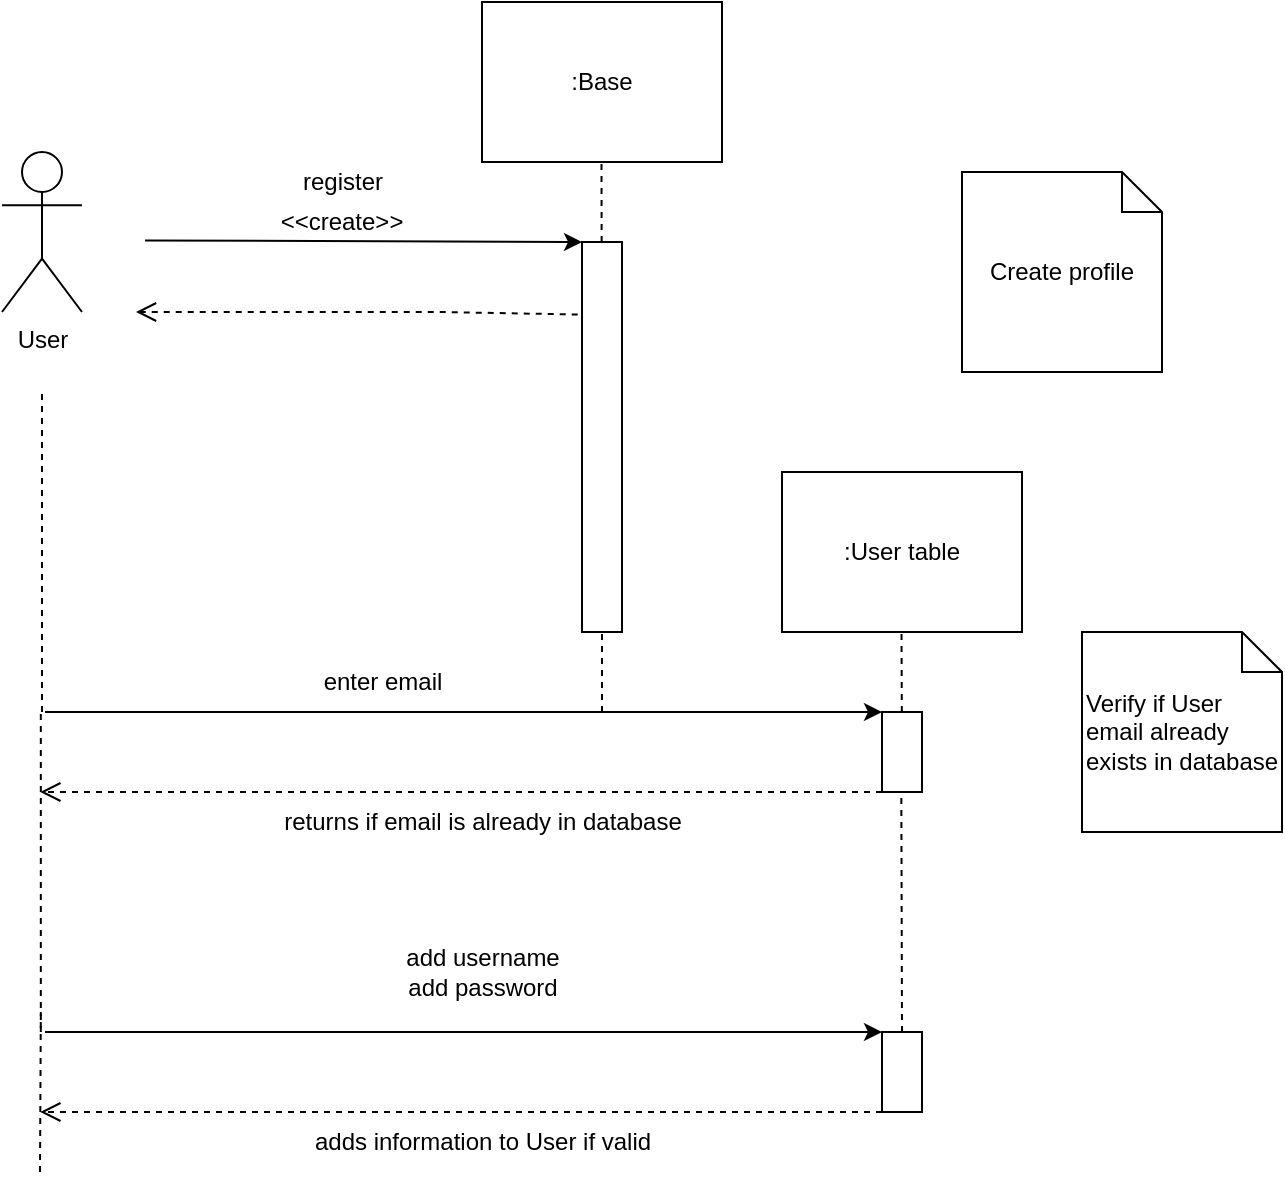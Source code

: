 <mxfile version="20.2.3" type="device"><diagram id="spdi2qjLgTtNmsL1iNhM" name="Page-1"><mxGraphModel dx="974" dy="536" grid="1" gridSize="10" guides="1" tooltips="1" connect="1" arrows="1" fold="1" page="1" pageScale="1" pageWidth="850" pageHeight="1100" math="0" shadow="0"><root><mxCell id="0"/><mxCell id="1" parent="0"/><mxCell id="3" value="User" style="shape=umlActor;verticalLabelPosition=bottom;verticalAlign=top;html=1;" parent="1" vertex="1"><mxGeometry x="160" y="240" width="40" height="80" as="geometry"/></mxCell><mxCell id="8" value=":Base" style="rounded=0;whiteSpace=wrap;html=1;" parent="1" vertex="1"><mxGeometry x="400" y="165" width="120" height="80" as="geometry"/></mxCell><mxCell id="10" value="" style="endArrow=none;dashed=1;html=1;entryX=0.5;entryY=1;entryDx=0;entryDy=0;startArrow=none;" parent="1" source="14" edge="1"><mxGeometry width="50" height="50" relative="1" as="geometry"><mxPoint x="460.25" y="325" as="sourcePoint"/><mxPoint x="459.75" y="245" as="targetPoint"/></mxGeometry></mxCell><mxCell id="11" value="" style="endArrow=classic;html=1;entryX=0;entryY=0;entryDx=0;entryDy=0;exitX=1.076;exitY=0.115;exitDx=0;exitDy=0;exitPerimeter=0;" parent="1" target="14" edge="1"><mxGeometry width="50" height="50" relative="1" as="geometry"><mxPoint x="231.52" y="284.2" as="sourcePoint"/><mxPoint x="440" y="285" as="targetPoint"/></mxGeometry></mxCell><mxCell id="14" value="" style="rounded=0;whiteSpace=wrap;html=1;" parent="1" vertex="1"><mxGeometry x="450" y="285" width="20" height="195" as="geometry"/></mxCell><mxCell id="16" value="&amp;lt;&amp;lt;create&amp;gt;&amp;gt;" style="text;html=1;strokeColor=none;fillColor=none;align=center;verticalAlign=middle;whiteSpace=wrap;rounded=0;" parent="1" vertex="1"><mxGeometry x="310" y="265" width="40" height="20" as="geometry"/></mxCell><mxCell id="22" value="register" style="text;html=1;align=center;verticalAlign=middle;resizable=0;points=[];autosize=1;strokeColor=none;fillColor=none;" parent="1" vertex="1"><mxGeometry x="300" y="240" width="60" height="30" as="geometry"/></mxCell><mxCell id="25" value="" style="endArrow=none;dashed=1;html=1;entryX=0.5;entryY=1;entryDx=0;entryDy=0;exitX=0.5;exitY=0;exitDx=0;exitDy=0;" parent="1" edge="1"><mxGeometry width="50" height="50" relative="1" as="geometry"><mxPoint x="460" y="520" as="sourcePoint"/><mxPoint x="460" y="480" as="targetPoint"/></mxGeometry></mxCell><mxCell id="27" value="Create profile" style="shape=note;size=20;whiteSpace=wrap;html=1;" parent="1" vertex="1"><mxGeometry x="640" y="250" width="100" height="100" as="geometry"/></mxCell><mxCell id="28" value="Verify if User email already exists in database" style="shape=note;size=20;whiteSpace=wrap;html=1;align=left;" parent="1" vertex="1"><mxGeometry x="700" y="480" width="100" height="100" as="geometry"/></mxCell><mxCell id="45" value="" style="endArrow=none;dashed=1;html=1;" parent="1" edge="1"><mxGeometry width="50" height="50" relative="1" as="geometry"><mxPoint x="180" y="520" as="sourcePoint"/><mxPoint x="180" y="360" as="targetPoint"/></mxGeometry></mxCell><mxCell id="55" value="" style="html=1;verticalAlign=bottom;endArrow=open;dashed=1;endSize=8;rounded=0;entryX=1;entryY=1;entryDx=0;entryDy=0;exitX=-0.107;exitY=0.186;exitDx=0;exitDy=0;exitPerimeter=0;" parent="1" source="14" edge="1"><mxGeometry relative="1" as="geometry"><mxPoint x="375" y="320.4" as="sourcePoint"/><mxPoint x="227" y="320" as="targetPoint"/><Array as="points"><mxPoint x="380" y="320"/></Array></mxGeometry></mxCell><mxCell id="K10mXw7lWHsyTxslwUvE-61" value="" style="endArrow=classic;html=1;exitX=1.076;exitY=0.115;exitDx=0;exitDy=0;exitPerimeter=0;" parent="1" edge="1"><mxGeometry width="50" height="50" relative="1" as="geometry"><mxPoint x="181.52" y="520" as="sourcePoint"/><mxPoint x="600" y="520" as="targetPoint"/></mxGeometry></mxCell><mxCell id="K10mXw7lWHsyTxslwUvE-62" value="enter email" style="text;html=1;align=center;verticalAlign=middle;resizable=0;points=[];autosize=1;strokeColor=none;fillColor=none;fontColor=#000000;" parent="1" vertex="1"><mxGeometry x="310" y="490" width="80" height="30" as="geometry"/></mxCell><mxCell id="K10mXw7lWHsyTxslwUvE-63" value=":User table" style="rounded=0;whiteSpace=wrap;html=1;" parent="1" vertex="1"><mxGeometry x="550" y="400" width="120" height="80" as="geometry"/></mxCell><mxCell id="K10mXw7lWHsyTxslwUvE-64" value="" style="endArrow=none;dashed=1;html=1;entryX=0.5;entryY=1;entryDx=0;entryDy=0;startArrow=none;" parent="1" source="K10mXw7lWHsyTxslwUvE-65" edge="1"><mxGeometry width="50" height="50" relative="1" as="geometry"><mxPoint x="610.25" y="560" as="sourcePoint"/><mxPoint x="609.75" y="480" as="targetPoint"/></mxGeometry></mxCell><mxCell id="K10mXw7lWHsyTxslwUvE-65" value="" style="rounded=0;whiteSpace=wrap;html=1;" parent="1" vertex="1"><mxGeometry x="600" y="520" width="20" height="40" as="geometry"/></mxCell><mxCell id="K10mXw7lWHsyTxslwUvE-66" value="" style="endArrow=none;dashed=1;html=1;entryX=0.5;entryY=1;entryDx=0;entryDy=0;" parent="1" edge="1"><mxGeometry width="50" height="50" relative="1" as="geometry"><mxPoint x="610" y="680" as="sourcePoint"/><mxPoint x="609.66" y="560" as="targetPoint"/></mxGeometry></mxCell><mxCell id="K10mXw7lWHsyTxslwUvE-67" value="" style="html=1;verticalAlign=bottom;endArrow=open;dashed=1;endSize=8;rounded=0;entryX=1;entryY=1;entryDx=0;entryDy=0;exitX=0;exitY=1;exitDx=0;exitDy=0;" parent="1" source="K10mXw7lWHsyTxslwUvE-65" edge="1"><mxGeometry relative="1" as="geometry"><mxPoint x="400.0" y="561.27" as="sourcePoint"/><mxPoint x="179.14" y="560" as="targetPoint"/><Array as="points"><mxPoint x="332.14" y="560"/></Array></mxGeometry></mxCell><mxCell id="K10mXw7lWHsyTxslwUvE-68" value="returns if email is already in database" style="text;html=1;align=center;verticalAlign=middle;resizable=0;points=[];autosize=1;strokeColor=none;fillColor=none;fontColor=#000000;" parent="1" vertex="1"><mxGeometry x="290" y="560" width="220" height="30" as="geometry"/></mxCell><mxCell id="K10mXw7lWHsyTxslwUvE-69" value="" style="endArrow=none;dashed=1;html=1;" parent="1" edge="1"><mxGeometry width="50" height="50" relative="1" as="geometry"><mxPoint x="179.41" y="680" as="sourcePoint"/><mxPoint x="179.41" y="520" as="targetPoint"/></mxGeometry></mxCell><mxCell id="K10mXw7lWHsyTxslwUvE-70" value="" style="endArrow=classic;html=1;exitX=1.076;exitY=0.115;exitDx=0;exitDy=0;exitPerimeter=0;" parent="1" edge="1"><mxGeometry width="50" height="50" relative="1" as="geometry"><mxPoint x="181.52" y="680" as="sourcePoint"/><mxPoint x="600" y="680" as="targetPoint"/></mxGeometry></mxCell><mxCell id="K10mXw7lWHsyTxslwUvE-71" value="add username&lt;br&gt;&lt;div&gt;add password&lt;/div&gt;" style="text;html=1;align=center;verticalAlign=middle;resizable=0;points=[];autosize=1;strokeColor=none;fillColor=none;fontColor=#000000;" parent="1" vertex="1"><mxGeometry x="350" y="630" width="100" height="40" as="geometry"/></mxCell><mxCell id="K10mXw7lWHsyTxslwUvE-72" value="" style="rounded=0;whiteSpace=wrap;html=1;" parent="1" vertex="1"><mxGeometry x="600" y="680" width="20" height="40" as="geometry"/></mxCell><mxCell id="K10mXw7lWHsyTxslwUvE-73" value="" style="html=1;verticalAlign=bottom;endArrow=open;dashed=1;endSize=8;rounded=0;entryX=1;entryY=1;entryDx=0;entryDy=0;exitX=0;exitY=1;exitDx=0;exitDy=0;" parent="1" edge="1"><mxGeometry relative="1" as="geometry"><mxPoint x="600" y="720" as="sourcePoint"/><mxPoint x="179.14" y="720" as="targetPoint"/><Array as="points"><mxPoint x="332.14" y="720"/></Array></mxGeometry></mxCell><mxCell id="K10mXw7lWHsyTxslwUvE-74" value="adds information to User if valid" style="text;html=1;align=center;verticalAlign=middle;resizable=0;points=[];autosize=1;strokeColor=none;fillColor=none;fontColor=#000000;" parent="1" vertex="1"><mxGeometry x="305" y="720" width="190" height="30" as="geometry"/></mxCell><mxCell id="K10mXw7lWHsyTxslwUvE-75" value="" style="endArrow=none;dashed=1;html=1;" parent="1" edge="1"><mxGeometry width="50" height="50" relative="1" as="geometry"><mxPoint x="179" y="750" as="sourcePoint"/><mxPoint x="179.41" y="670" as="targetPoint"/></mxGeometry></mxCell></root></mxGraphModel></diagram></mxfile>